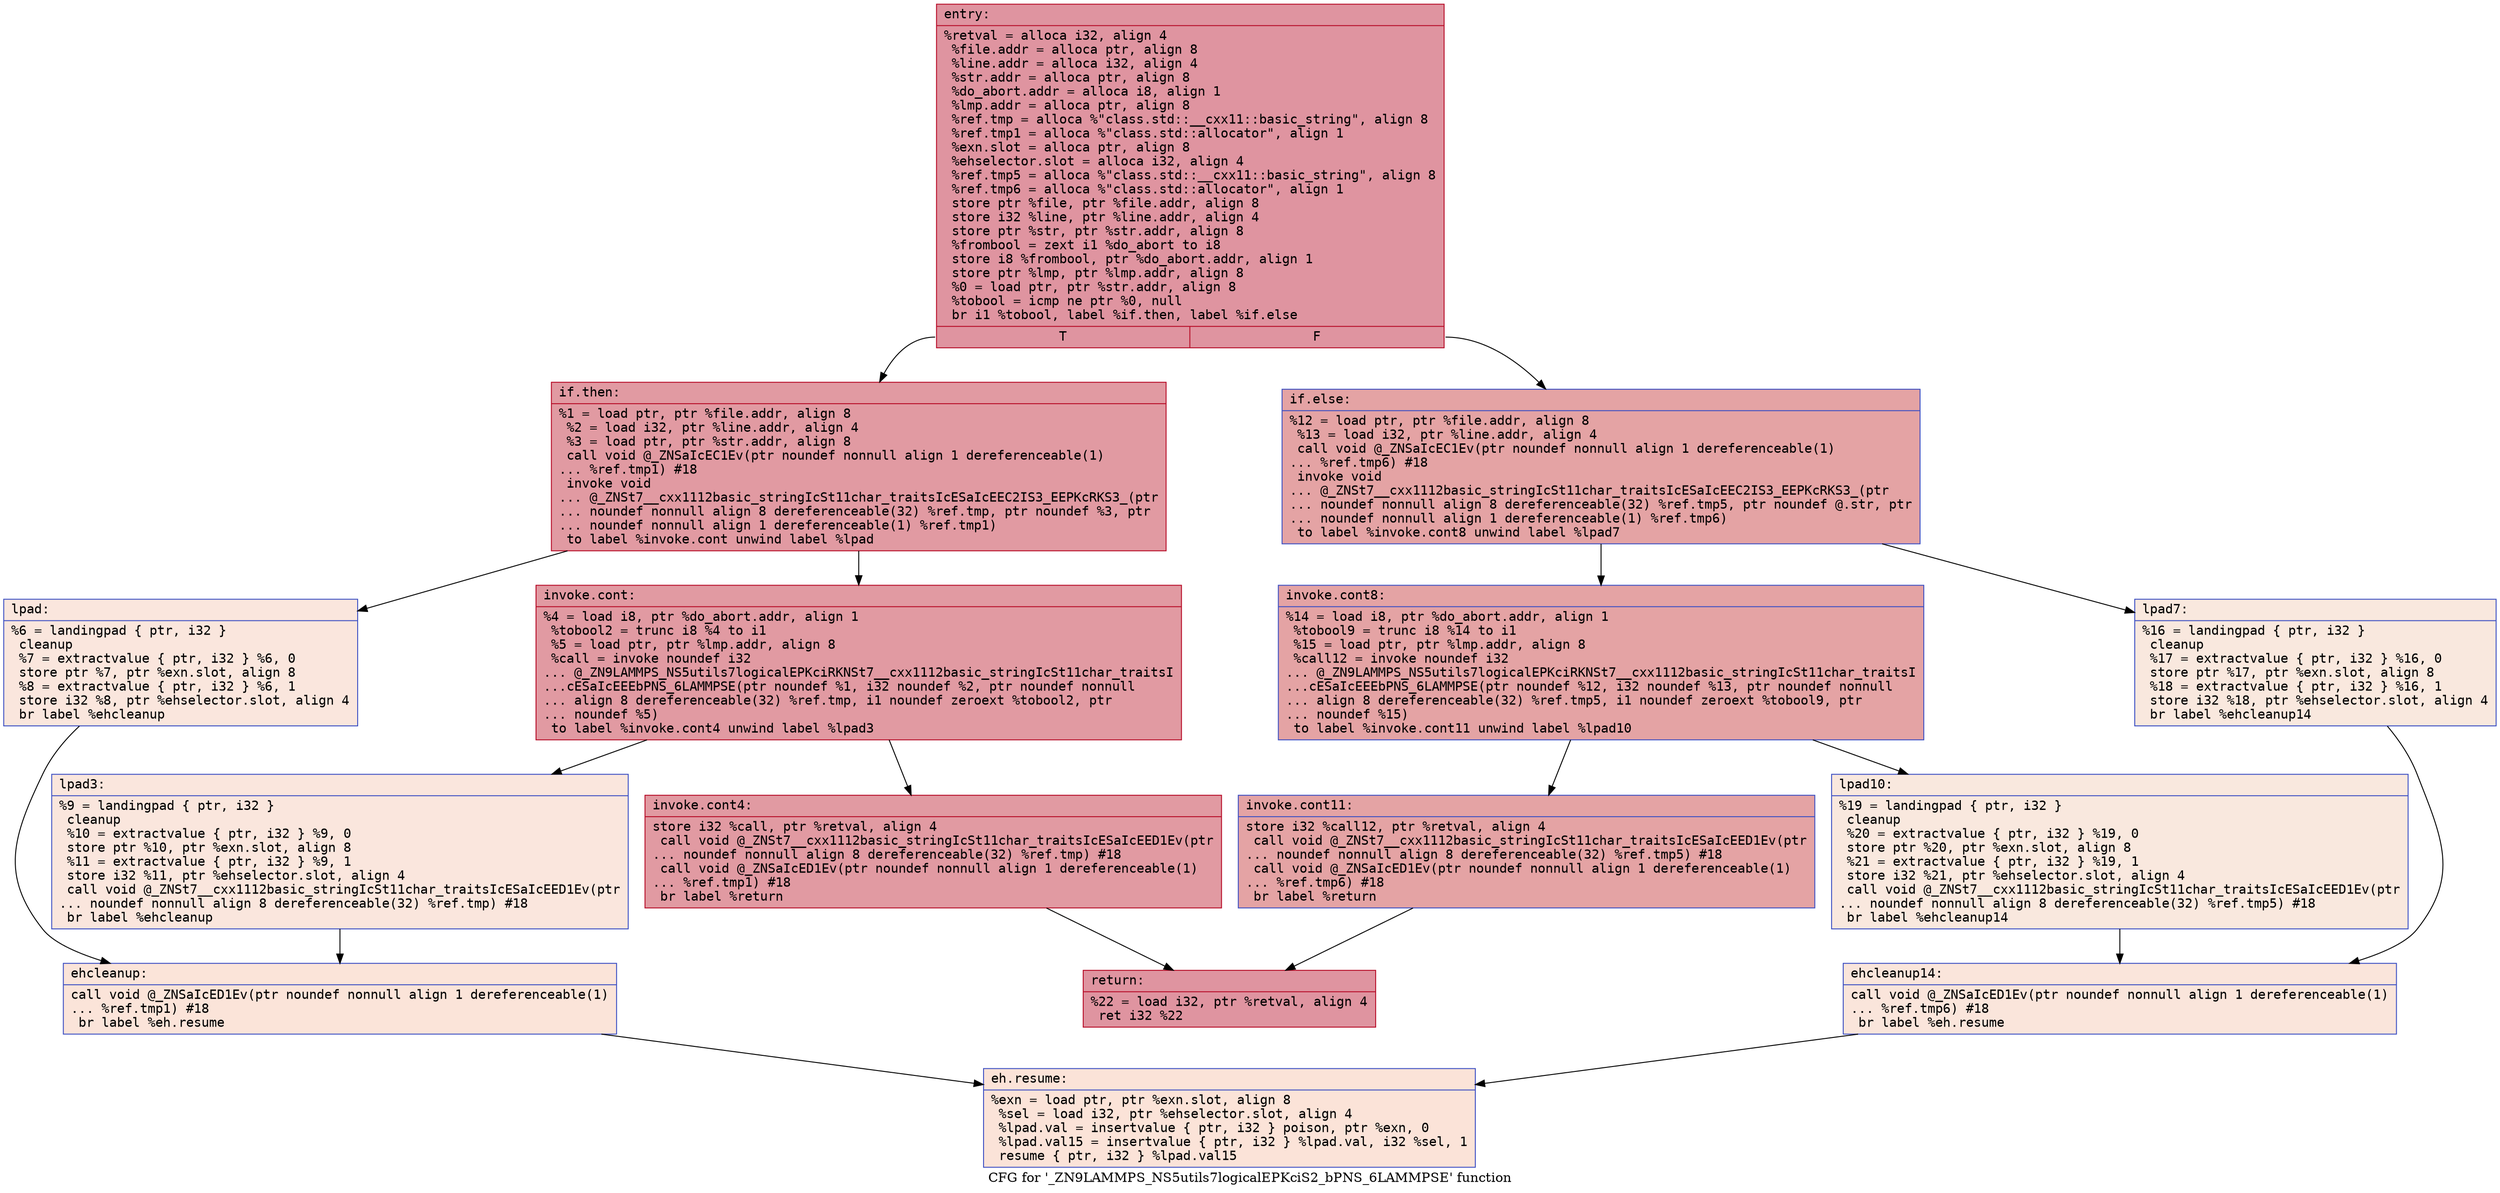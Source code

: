 digraph "CFG for '_ZN9LAMMPS_NS5utils7logicalEPKciS2_bPNS_6LAMMPSE' function" {
	label="CFG for '_ZN9LAMMPS_NS5utils7logicalEPKciS2_bPNS_6LAMMPSE' function";

	Node0x558416549d30 [shape=record,color="#b70d28ff", style=filled, fillcolor="#b70d2870" fontname="Courier",label="{entry:\l|  %retval = alloca i32, align 4\l  %file.addr = alloca ptr, align 8\l  %line.addr = alloca i32, align 4\l  %str.addr = alloca ptr, align 8\l  %do_abort.addr = alloca i8, align 1\l  %lmp.addr = alloca ptr, align 8\l  %ref.tmp = alloca %\"class.std::__cxx11::basic_string\", align 8\l  %ref.tmp1 = alloca %\"class.std::allocator\", align 1\l  %exn.slot = alloca ptr, align 8\l  %ehselector.slot = alloca i32, align 4\l  %ref.tmp5 = alloca %\"class.std::__cxx11::basic_string\", align 8\l  %ref.tmp6 = alloca %\"class.std::allocator\", align 1\l  store ptr %file, ptr %file.addr, align 8\l  store i32 %line, ptr %line.addr, align 4\l  store ptr %str, ptr %str.addr, align 8\l  %frombool = zext i1 %do_abort to i8\l  store i8 %frombool, ptr %do_abort.addr, align 1\l  store ptr %lmp, ptr %lmp.addr, align 8\l  %0 = load ptr, ptr %str.addr, align 8\l  %tobool = icmp ne ptr %0, null\l  br i1 %tobool, label %if.then, label %if.else\l|{<s0>T|<s1>F}}"];
	Node0x558416549d30:s0 -> Node0x55841654af00[tooltip="entry -> if.then\nProbability 62.50%" ];
	Node0x558416549d30:s1 -> Node0x55841654af70[tooltip="entry -> if.else\nProbability 37.50%" ];
	Node0x55841654af00 [shape=record,color="#b70d28ff", style=filled, fillcolor="#bb1b2c70" fontname="Courier",label="{if.then:\l|  %1 = load ptr, ptr %file.addr, align 8\l  %2 = load i32, ptr %line.addr, align 4\l  %3 = load ptr, ptr %str.addr, align 8\l  call void @_ZNSaIcEC1Ev(ptr noundef nonnull align 1 dereferenceable(1)\l... %ref.tmp1) #18\l  invoke void\l... @_ZNSt7__cxx1112basic_stringIcSt11char_traitsIcESaIcEEC2IS3_EEPKcRKS3_(ptr\l... noundef nonnull align 8 dereferenceable(32) %ref.tmp, ptr noundef %3, ptr\l... noundef nonnull align 1 dereferenceable(1) %ref.tmp1)\l          to label %invoke.cont unwind label %lpad\l}"];
	Node0x55841654af00 -> Node0x55841654b390[tooltip="if.then -> invoke.cont\nProbability 100.00%" ];
	Node0x55841654af00 -> Node0x55841654b410[tooltip="if.then -> lpad\nProbability 0.00%" ];
	Node0x55841654b390 [shape=record,color="#b70d28ff", style=filled, fillcolor="#bb1b2c70" fontname="Courier",label="{invoke.cont:\l|  %4 = load i8, ptr %do_abort.addr, align 1\l  %tobool2 = trunc i8 %4 to i1\l  %5 = load ptr, ptr %lmp.addr, align 8\l  %call = invoke noundef i32\l... @_ZN9LAMMPS_NS5utils7logicalEPKciRKNSt7__cxx1112basic_stringIcSt11char_traitsI\l...cESaIcEEEbPNS_6LAMMPSE(ptr noundef %1, i32 noundef %2, ptr noundef nonnull\l... align 8 dereferenceable(32) %ref.tmp, i1 noundef zeroext %tobool2, ptr\l... noundef %5)\l          to label %invoke.cont4 unwind label %lpad3\l}"];
	Node0x55841654b390 -> Node0x55841654b340[tooltip="invoke.cont -> invoke.cont4\nProbability 100.00%" ];
	Node0x55841654b390 -> Node0x55841654a6d0[tooltip="invoke.cont -> lpad3\nProbability 0.00%" ];
	Node0x55841654b340 [shape=record,color="#b70d28ff", style=filled, fillcolor="#bb1b2c70" fontname="Courier",label="{invoke.cont4:\l|  store i32 %call, ptr %retval, align 4\l  call void @_ZNSt7__cxx1112basic_stringIcSt11char_traitsIcESaIcEED1Ev(ptr\l... noundef nonnull align 8 dereferenceable(32) %ref.tmp) #18\l  call void @_ZNSaIcED1Ev(ptr noundef nonnull align 1 dereferenceable(1)\l... %ref.tmp1) #18\l  br label %return\l}"];
	Node0x55841654b340 -> Node0x55841654bf40[tooltip="invoke.cont4 -> return\nProbability 100.00%" ];
	Node0x55841654b410 [shape=record,color="#3d50c3ff", style=filled, fillcolor="#f3c7b170" fontname="Courier",label="{lpad:\l|  %6 = landingpad \{ ptr, i32 \}\l          cleanup\l  %7 = extractvalue \{ ptr, i32 \} %6, 0\l  store ptr %7, ptr %exn.slot, align 8\l  %8 = extractvalue \{ ptr, i32 \} %6, 1\l  store i32 %8, ptr %ehselector.slot, align 4\l  br label %ehcleanup\l}"];
	Node0x55841654b410 -> Node0x55841654c210[tooltip="lpad -> ehcleanup\nProbability 100.00%" ];
	Node0x55841654a6d0 [shape=record,color="#3d50c3ff", style=filled, fillcolor="#f3c7b170" fontname="Courier",label="{lpad3:\l|  %9 = landingpad \{ ptr, i32 \}\l          cleanup\l  %10 = extractvalue \{ ptr, i32 \} %9, 0\l  store ptr %10, ptr %exn.slot, align 8\l  %11 = extractvalue \{ ptr, i32 \} %9, 1\l  store i32 %11, ptr %ehselector.slot, align 4\l  call void @_ZNSt7__cxx1112basic_stringIcSt11char_traitsIcESaIcEED1Ev(ptr\l... noundef nonnull align 8 dereferenceable(32) %ref.tmp) #18\l  br label %ehcleanup\l}"];
	Node0x55841654a6d0 -> Node0x55841654c210[tooltip="lpad3 -> ehcleanup\nProbability 100.00%" ];
	Node0x55841654c210 [shape=record,color="#3d50c3ff", style=filled, fillcolor="#f5c1a970" fontname="Courier",label="{ehcleanup:\l|  call void @_ZNSaIcED1Ev(ptr noundef nonnull align 1 dereferenceable(1)\l... %ref.tmp1) #18\l  br label %eh.resume\l}"];
	Node0x55841654c210 -> Node0x55841654c7c0[tooltip="ehcleanup -> eh.resume\nProbability 100.00%" ];
	Node0x55841654af70 [shape=record,color="#3d50c3ff", style=filled, fillcolor="#c32e3170" fontname="Courier",label="{if.else:\l|  %12 = load ptr, ptr %file.addr, align 8\l  %13 = load i32, ptr %line.addr, align 4\l  call void @_ZNSaIcEC1Ev(ptr noundef nonnull align 1 dereferenceable(1)\l... %ref.tmp6) #18\l  invoke void\l... @_ZNSt7__cxx1112basic_stringIcSt11char_traitsIcESaIcEEC2IS3_EEPKcRKS3_(ptr\l... noundef nonnull align 8 dereferenceable(32) %ref.tmp5, ptr noundef @.str, ptr\l... noundef nonnull align 1 dereferenceable(1) %ref.tmp6)\l          to label %invoke.cont8 unwind label %lpad7\l}"];
	Node0x55841654af70 -> Node0x55841654cae0[tooltip="if.else -> invoke.cont8\nProbability 100.00%" ];
	Node0x55841654af70 -> Node0x55841654cb60[tooltip="if.else -> lpad7\nProbability 0.00%" ];
	Node0x55841654cae0 [shape=record,color="#3d50c3ff", style=filled, fillcolor="#c32e3170" fontname="Courier",label="{invoke.cont8:\l|  %14 = load i8, ptr %do_abort.addr, align 1\l  %tobool9 = trunc i8 %14 to i1\l  %15 = load ptr, ptr %lmp.addr, align 8\l  %call12 = invoke noundef i32\l... @_ZN9LAMMPS_NS5utils7logicalEPKciRKNSt7__cxx1112basic_stringIcSt11char_traitsI\l...cESaIcEEEbPNS_6LAMMPSE(ptr noundef %12, i32 noundef %13, ptr noundef nonnull\l... align 8 dereferenceable(32) %ref.tmp5, i1 noundef zeroext %tobool9, ptr\l... noundef %15)\l          to label %invoke.cont11 unwind label %lpad10\l}"];
	Node0x55841654cae0 -> Node0x55841654ca90[tooltip="invoke.cont8 -> invoke.cont11\nProbability 100.00%" ];
	Node0x55841654cae0 -> Node0x55841654cf70[tooltip="invoke.cont8 -> lpad10\nProbability 0.00%" ];
	Node0x55841654ca90 [shape=record,color="#3d50c3ff", style=filled, fillcolor="#c32e3170" fontname="Courier",label="{invoke.cont11:\l|  store i32 %call12, ptr %retval, align 4\l  call void @_ZNSt7__cxx1112basic_stringIcSt11char_traitsIcESaIcEED1Ev(ptr\l... noundef nonnull align 8 dereferenceable(32) %ref.tmp5) #18\l  call void @_ZNSaIcED1Ev(ptr noundef nonnull align 1 dereferenceable(1)\l... %ref.tmp6) #18\l  br label %return\l}"];
	Node0x55841654ca90 -> Node0x55841654bf40[tooltip="invoke.cont11 -> return\nProbability 100.00%" ];
	Node0x55841654cb60 [shape=record,color="#3d50c3ff", style=filled, fillcolor="#f2cab570" fontname="Courier",label="{lpad7:\l|  %16 = landingpad \{ ptr, i32 \}\l          cleanup\l  %17 = extractvalue \{ ptr, i32 \} %16, 0\l  store ptr %17, ptr %exn.slot, align 8\l  %18 = extractvalue \{ ptr, i32 \} %16, 1\l  store i32 %18, ptr %ehselector.slot, align 4\l  br label %ehcleanup14\l}"];
	Node0x55841654cb60 -> Node0x55841654d770[tooltip="lpad7 -> ehcleanup14\nProbability 100.00%" ];
	Node0x55841654cf70 [shape=record,color="#3d50c3ff", style=filled, fillcolor="#f2cab570" fontname="Courier",label="{lpad10:\l|  %19 = landingpad \{ ptr, i32 \}\l          cleanup\l  %20 = extractvalue \{ ptr, i32 \} %19, 0\l  store ptr %20, ptr %exn.slot, align 8\l  %21 = extractvalue \{ ptr, i32 \} %19, 1\l  store i32 %21, ptr %ehselector.slot, align 4\l  call void @_ZNSt7__cxx1112basic_stringIcSt11char_traitsIcESaIcEED1Ev(ptr\l... noundef nonnull align 8 dereferenceable(32) %ref.tmp5) #18\l  br label %ehcleanup14\l}"];
	Node0x55841654cf70 -> Node0x55841654d770[tooltip="lpad10 -> ehcleanup14\nProbability 100.00%" ];
	Node0x55841654d770 [shape=record,color="#3d50c3ff", style=filled, fillcolor="#f4c5ad70" fontname="Courier",label="{ehcleanup14:\l|  call void @_ZNSaIcED1Ev(ptr noundef nonnull align 1 dereferenceable(1)\l... %ref.tmp6) #18\l  br label %eh.resume\l}"];
	Node0x55841654d770 -> Node0x55841654c7c0[tooltip="ehcleanup14 -> eh.resume\nProbability 100.00%" ];
	Node0x55841654bf40 [shape=record,color="#b70d28ff", style=filled, fillcolor="#b70d2870" fontname="Courier",label="{return:\l|  %22 = load i32, ptr %retval, align 4\l  ret i32 %22\l}"];
	Node0x55841654c7c0 [shape=record,color="#3d50c3ff", style=filled, fillcolor="#f6bfa670" fontname="Courier",label="{eh.resume:\l|  %exn = load ptr, ptr %exn.slot, align 8\l  %sel = load i32, ptr %ehselector.slot, align 4\l  %lpad.val = insertvalue \{ ptr, i32 \} poison, ptr %exn, 0\l  %lpad.val15 = insertvalue \{ ptr, i32 \} %lpad.val, i32 %sel, 1\l  resume \{ ptr, i32 \} %lpad.val15\l}"];
}
